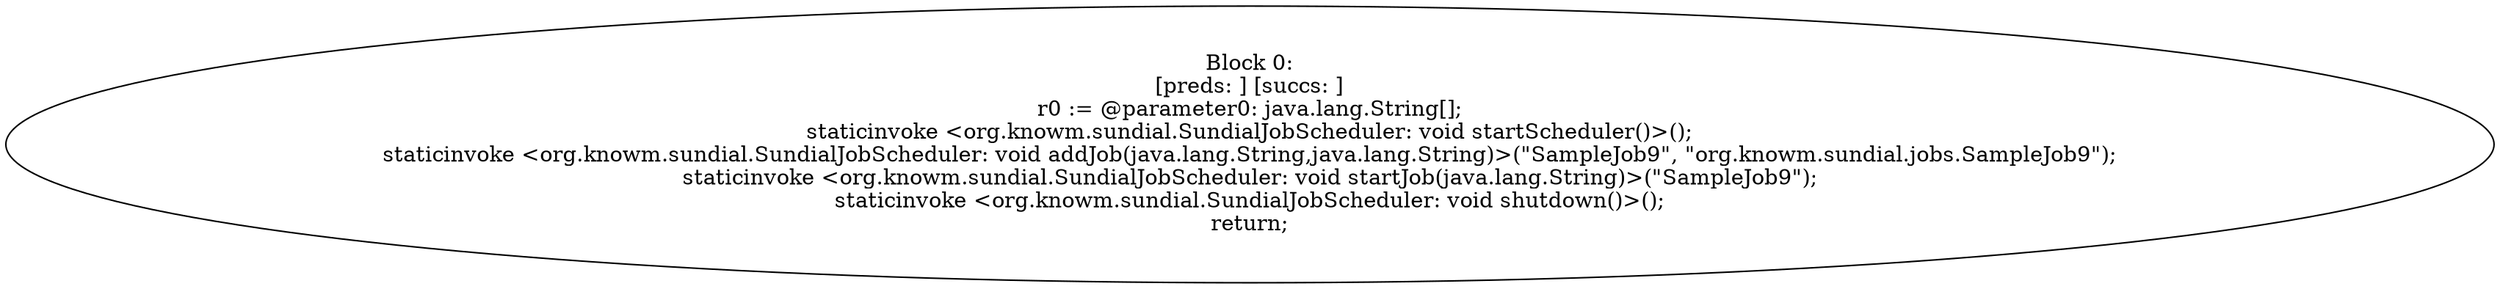 digraph "unitGraph" {
    "Block 0:
[preds: ] [succs: ]
r0 := @parameter0: java.lang.String[];
staticinvoke <org.knowm.sundial.SundialJobScheduler: void startScheduler()>();
staticinvoke <org.knowm.sundial.SundialJobScheduler: void addJob(java.lang.String,java.lang.String)>(\"SampleJob9\", \"org.knowm.sundial.jobs.SampleJob9\");
staticinvoke <org.knowm.sundial.SundialJobScheduler: void startJob(java.lang.String)>(\"SampleJob9\");
staticinvoke <org.knowm.sundial.SundialJobScheduler: void shutdown()>();
return;
"
}
